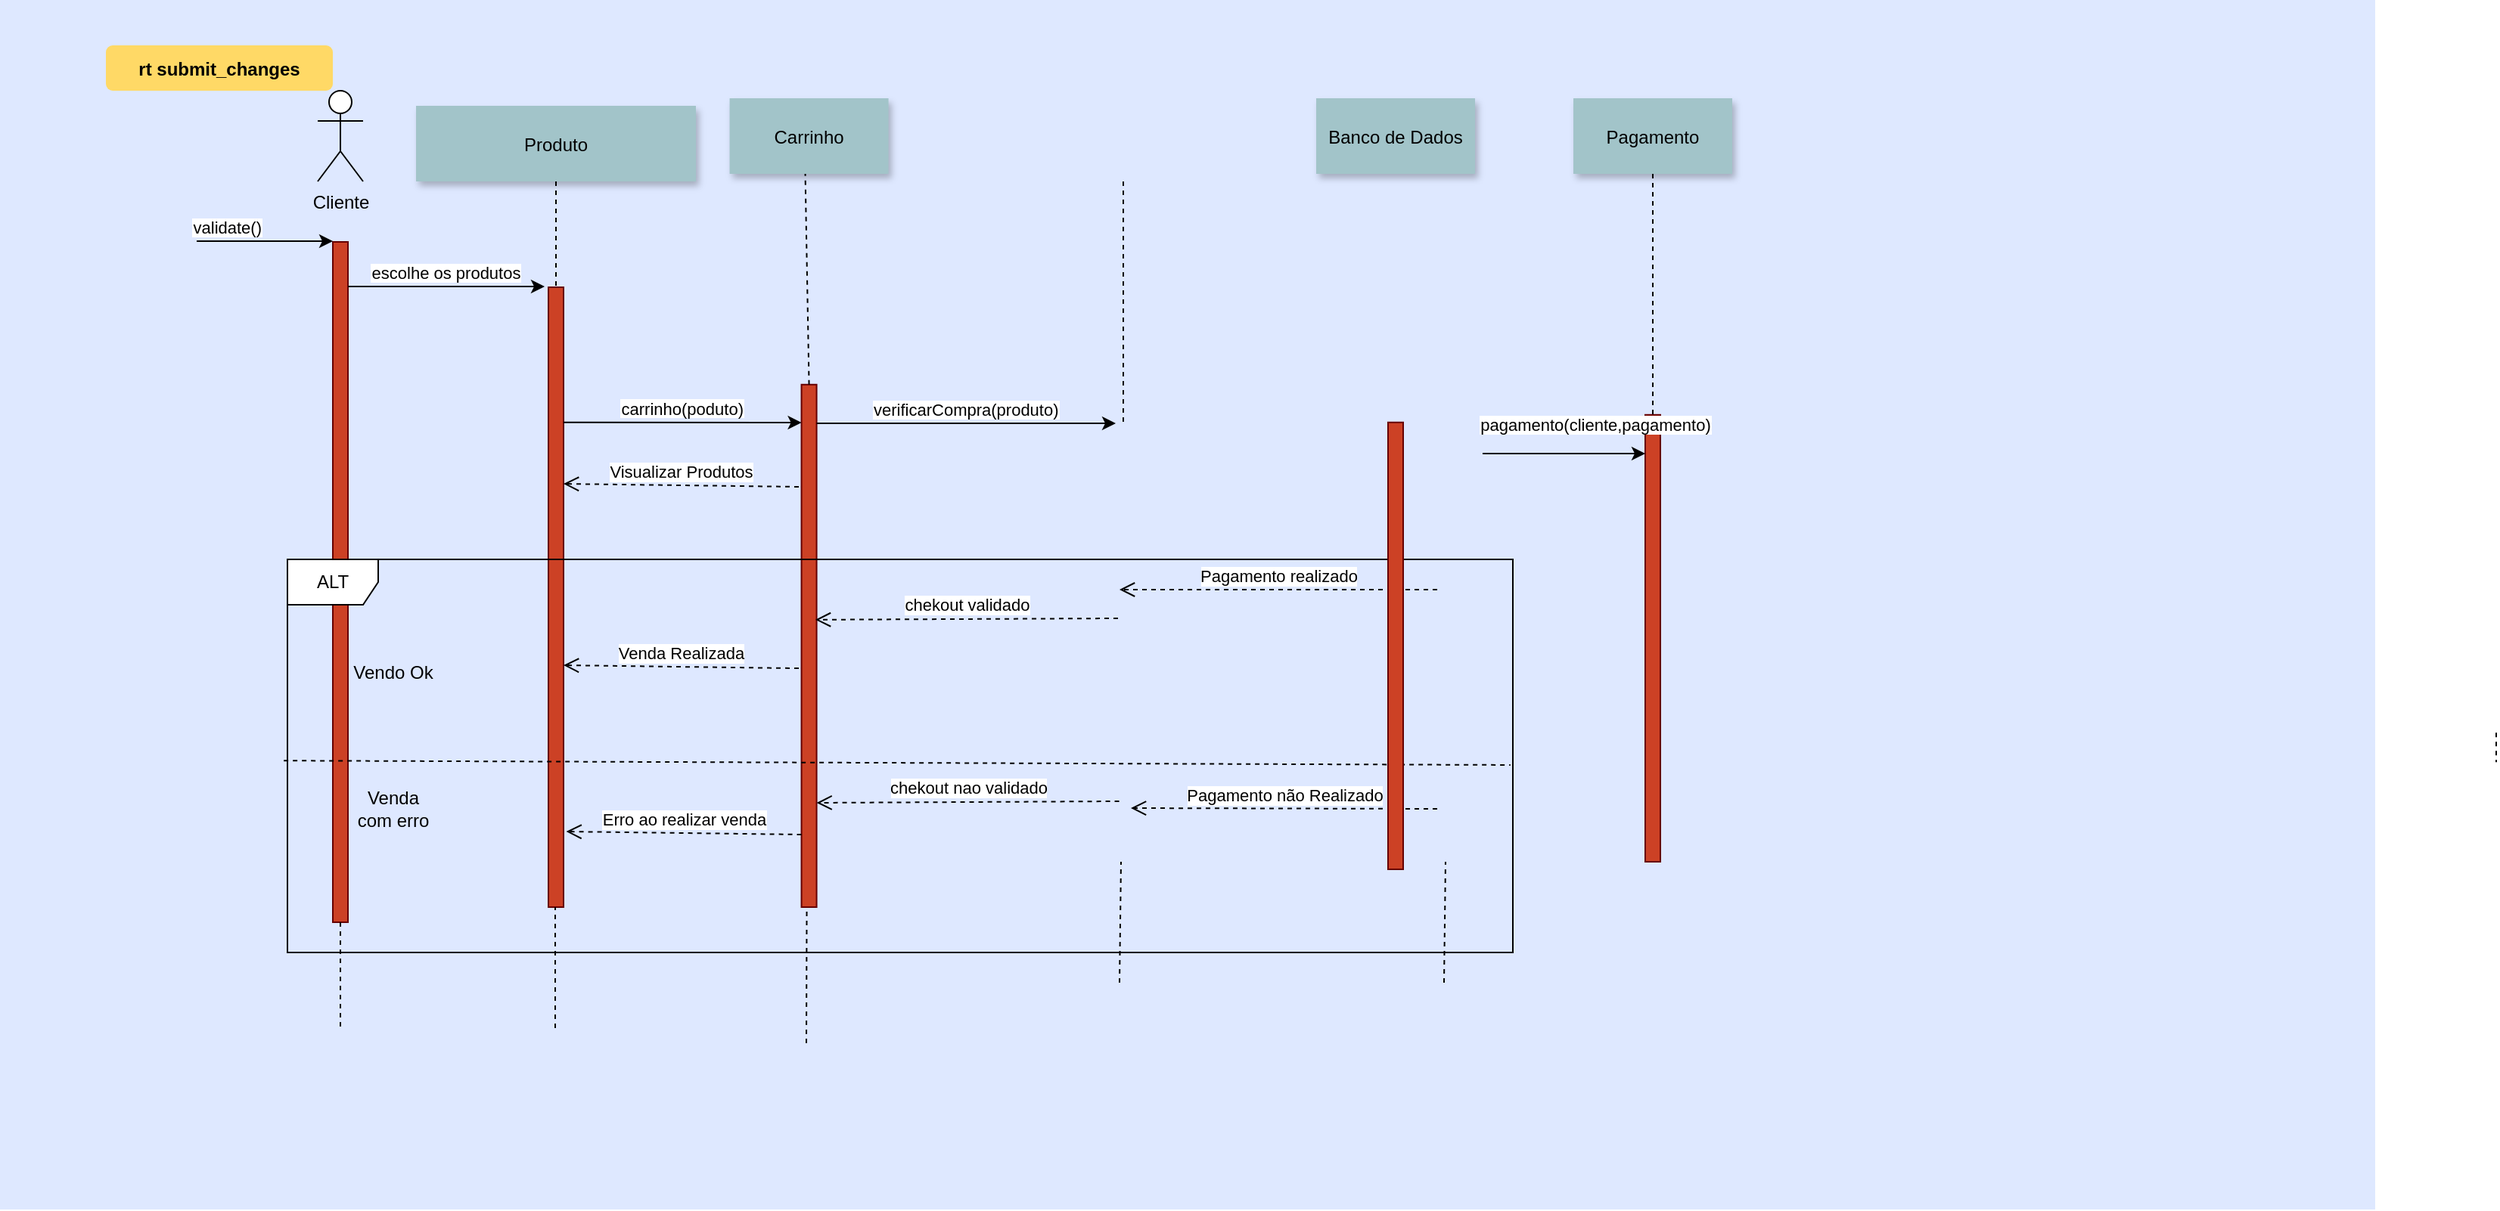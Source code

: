 <mxfile version="26.2.12">
  <diagram name="Page-1" id="9361dd3d-8414-5efd-6122-117bd74ce7a7">
    <mxGraphModel dx="1828" dy="1177" grid="1" gridSize="10" guides="1" tooltips="1" connect="1" arrows="1" fold="1" page="0" pageScale="1.5" pageWidth="826" pageHeight="1169" background="none" math="0" shadow="0">
      <root>
        <mxCell id="0" />
        <mxCell id="1" parent="0" />
        <mxCell id="69" value="" style="fillColor=#DEE8FF;strokeColor=none" parent="1" vertex="1">
          <mxGeometry x="-20" y="-10" width="1570" height="800" as="geometry" />
        </mxCell>
        <mxCell id="2" value="" style="fillColor=#CC4125;strokeColor=#660000" parent="1" vertex="1">
          <mxGeometry x="200" y="150" width="10" height="450" as="geometry" />
        </mxCell>
        <mxCell id="3" value="validate()" style="edgeStyle=none;verticalLabelPosition=top;verticalAlign=bottom;labelPosition=left;align=right" parent="1" edge="1">
          <mxGeometry x="110" y="49.5" width="100" height="100" as="geometry">
            <mxPoint x="110" y="149.5" as="sourcePoint" />
            <mxPoint x="200" y="149.5" as="targetPoint" />
          </mxGeometry>
        </mxCell>
        <mxCell id="6" value="" style="fillColor=#CC4125;strokeColor=#660000" parent="1" vertex="1">
          <mxGeometry x="342.5" y="180" width="10" height="410" as="geometry" />
        </mxCell>
        <mxCell id="7" value="Produto" style="shadow=1;fillColor=#A2C4C9;strokeColor=none" parent="1" vertex="1">
          <mxGeometry x="255" y="60" width="185" height="50" as="geometry" />
        </mxCell>
        <mxCell id="8" value="" style="edgeStyle=none;endArrow=none;dashed=1" parent="1" source="7" target="6" edge="1">
          <mxGeometry x="272.335" y="165" width="100" height="100" as="geometry">
            <mxPoint x="347.259" y="110" as="sourcePoint" />
            <mxPoint x="347.576" y="165" as="targetPoint" />
          </mxGeometry>
        </mxCell>
        <mxCell id="9" value="escolhe os produtos" style="edgeStyle=none;verticalLabelPosition=top;verticalAlign=bottom" parent="1" edge="1">
          <mxGeometry x="220" y="92" width="100" height="100" as="geometry">
            <mxPoint x="210" y="179.5" as="sourcePoint" />
            <mxPoint x="340" y="179.5" as="targetPoint" />
          </mxGeometry>
        </mxCell>
        <mxCell id="15" value="Carrinho" style="shadow=1;fillColor=#A2C4C9;strokeColor=none" parent="1" vertex="1">
          <mxGeometry x="462.284" y="55.0" width="105" height="50" as="geometry" />
        </mxCell>
        <mxCell id="17" value="" style="fillColor=#CC4125;strokeColor=#660000" parent="1" vertex="1">
          <mxGeometry x="509.78" y="244.39" width="10" height="345.61" as="geometry" />
        </mxCell>
        <mxCell id="19" value="carrinho(poduto)" style="edgeStyle=elbowEdgeStyle;elbow=vertical;verticalLabelPosition=top;verticalAlign=bottom" parent="1" edge="1">
          <mxGeometry x="350" y="290" width="100" height="100" as="geometry">
            <mxPoint x="352.5" y="269.39" as="sourcePoint" />
            <mxPoint x="509.78" y="269.39" as="targetPoint" />
          </mxGeometry>
        </mxCell>
        <mxCell id="23" value="" style="edgeStyle=none;endArrow=none;dashed=1" parent="1" edge="1">
          <mxGeometry x="614.488" y="175.0" width="100" height="100" as="geometry">
            <mxPoint x="722.5" y="110" as="sourcePoint" />
            <mxPoint x="722.5" y="269.39" as="targetPoint" />
          </mxGeometry>
        </mxCell>
        <mxCell id="26" value="" style="fillColor=#CC4125;strokeColor=#660000" parent="1" vertex="1">
          <mxGeometry x="1067.5" y="264.39" width="10" height="295.61" as="geometry" />
        </mxCell>
        <mxCell id="27" value="verificarCompra(produto)" style="edgeStyle=elbowEdgeStyle;elbow=vertical;verticalLabelPosition=top;verticalAlign=bottom" parent="1" source="17" edge="1">
          <mxGeometry x="540" y="270" width="100" height="100" as="geometry">
            <mxPoint x="540" y="370" as="sourcePoint" />
            <mxPoint x="717.5" y="270" as="targetPoint" />
            <Array as="points">
              <mxPoint x="590" y="270" />
            </Array>
          </mxGeometry>
        </mxCell>
        <mxCell id="34" value="pagamento(cliente,pagamento)" style="edgeStyle=elbowEdgeStyle;elbow=vertical;verticalLabelPosition=top;verticalAlign=bottom;" parent="1" edge="1">
          <mxGeometry width="100" height="100" as="geometry">
            <mxPoint x="960" y="290" as="sourcePoint" />
            <mxPoint x="1067.5" y="290" as="targetPoint" />
            <Array as="points">
              <mxPoint x="1007.5" y="290" />
            </Array>
            <mxPoint x="21" y="-10" as="offset" />
          </mxGeometry>
        </mxCell>
        <mxCell id="52" value="" style="edgeStyle=none;endArrow=none;dashed=1" parent="1" edge="1">
          <mxGeometry x="376.571" y="339.697" width="100" height="100" as="geometry">
            <mxPoint x="347" y="670" as="sourcePoint" />
            <mxPoint x="347" y="589.997" as="targetPoint" />
          </mxGeometry>
        </mxCell>
        <mxCell id="71" value="rt submit_changes" style="rounded=1;fontStyle=1;fillColor=#FFD966;strokeColor=none" parent="1" vertex="1">
          <mxGeometry x="50" y="20" width="150" height="30" as="geometry" />
        </mxCell>
        <mxCell id="p8hi7T_ptQwUDlavAlt5-89" value="Cliente" style="shape=umlActor;verticalLabelPosition=bottom;verticalAlign=top;html=1;outlineConnect=0;" vertex="1" parent="1">
          <mxGeometry x="190" y="50" width="30" height="60" as="geometry" />
        </mxCell>
        <mxCell id="p8hi7T_ptQwUDlavAlt5-90" value="" style="edgeStyle=none;endArrow=none;dashed=1;" edge="1" parent="1">
          <mxGeometry x="376.571" y="339.697" width="100" height="100" as="geometry">
            <mxPoint x="1630" y="474.657" as="sourcePoint" />
            <mxPoint x="1630" y="494.123" as="targetPoint" />
          </mxGeometry>
        </mxCell>
        <mxCell id="p8hi7T_ptQwUDlavAlt5-91" value="" style="edgeStyle=none;endArrow=none;dashed=1" edge="1" parent="1">
          <mxGeometry x="376.571" y="339.697" width="100" height="100" as="geometry">
            <mxPoint x="205" y="600" as="sourcePoint" />
            <mxPoint x="205" y="670" as="targetPoint" />
          </mxGeometry>
        </mxCell>
        <mxCell id="p8hi7T_ptQwUDlavAlt5-93" value="ALT" style="shape=umlFrame;whiteSpace=wrap;html=1;pointerEvents=0;" vertex="1" parent="1">
          <mxGeometry x="170" y="360" width="810" height="260" as="geometry" />
        </mxCell>
        <mxCell id="p8hi7T_ptQwUDlavAlt5-94" value="Pagamento" style="shadow=1;fillColor=#A2C4C9;strokeColor=none" vertex="1" parent="1">
          <mxGeometry x="1020" y="55" width="105" height="50" as="geometry" />
        </mxCell>
        <mxCell id="p8hi7T_ptQwUDlavAlt5-95" value="" style="edgeStyle=none;endArrow=none;dashed=1;entryX=0.5;entryY=0;entryDx=0;entryDy=0;exitX=0.5;exitY=1;exitDx=0;exitDy=0;" edge="1" parent="1" source="p8hi7T_ptQwUDlavAlt5-94" target="26">
          <mxGeometry x="614.488" y="175.0" width="100" height="100" as="geometry">
            <mxPoint x="934.5" y="105" as="sourcePoint" />
            <mxPoint x="934.5" y="264" as="targetPoint" />
            <Array as="points" />
          </mxGeometry>
        </mxCell>
        <mxCell id="p8hi7T_ptQwUDlavAlt5-101" value="" style="endArrow=none;dashed=1;html=1;rounded=0;exitX=-0.003;exitY=0.512;exitDx=0;exitDy=0;exitPerimeter=0;entryX=0.998;entryY=0.523;entryDx=0;entryDy=0;entryPerimeter=0;" edge="1" parent="1" source="p8hi7T_ptQwUDlavAlt5-93" target="p8hi7T_ptQwUDlavAlt5-93">
          <mxGeometry width="50" height="50" relative="1" as="geometry">
            <mxPoint x="600" y="400" as="sourcePoint" />
            <mxPoint x="650" y="350" as="targetPoint" />
          </mxGeometry>
        </mxCell>
        <mxCell id="p8hi7T_ptQwUDlavAlt5-102" value="" style="edgeStyle=none;endArrow=none;dashed=1" edge="1" parent="1">
          <mxGeometry x="376.571" y="339.697" width="100" height="100" as="geometry">
            <mxPoint x="513" y="680" as="sourcePoint" />
            <mxPoint x="513.28" y="589.997" as="targetPoint" />
          </mxGeometry>
        </mxCell>
        <mxCell id="p8hi7T_ptQwUDlavAlt5-103" value="" style="edgeStyle=none;endArrow=none;dashed=1" edge="1" parent="1">
          <mxGeometry x="376.571" y="339.697" width="100" height="100" as="geometry">
            <mxPoint x="720" y="640" as="sourcePoint" />
            <mxPoint x="721" y="559.997" as="targetPoint" />
          </mxGeometry>
        </mxCell>
        <mxCell id="p8hi7T_ptQwUDlavAlt5-107" value="" style="edgeStyle=none;endArrow=none;dashed=1" edge="1" parent="1">
          <mxGeometry x="376.571" y="339.697" width="100" height="100" as="geometry">
            <mxPoint x="934.5" y="640" as="sourcePoint" />
            <mxPoint x="935.5" y="559.997" as="targetPoint" />
          </mxGeometry>
        </mxCell>
        <mxCell id="p8hi7T_ptQwUDlavAlt5-111" value="chekout validado" style="html=1;verticalAlign=bottom;endArrow=open;dashed=1;endSize=8;curved=0;rounded=0;exitX=0.15;exitY=0.446;exitDx=0;exitDy=0;entryX=0.922;entryY=0.45;entryDx=0;entryDy=0;entryPerimeter=0;exitPerimeter=0;" edge="1" parent="1" target="17">
          <mxGeometry relative="1" as="geometry">
            <mxPoint x="670" y="405" as="targetPoint" />
            <mxPoint x="719" y="399.002" as="sourcePoint" />
          </mxGeometry>
        </mxCell>
        <mxCell id="p8hi7T_ptQwUDlavAlt5-112" value="Pagamento realizado" style="html=1;verticalAlign=bottom;endArrow=open;dashed=1;endSize=8;curved=0;rounded=0;" edge="1" parent="1">
          <mxGeometry relative="1" as="geometry">
            <mxPoint x="720" y="380" as="targetPoint" />
            <mxPoint x="930" y="380" as="sourcePoint" />
          </mxGeometry>
        </mxCell>
        <mxCell id="p8hi7T_ptQwUDlavAlt5-114" value="Venda Realizada" style="html=1;verticalAlign=bottom;endArrow=open;dashed=1;endSize=8;curved=0;rounded=0;exitX=-0.178;exitY=0.543;exitDx=0;exitDy=0;exitPerimeter=0;" edge="1" parent="1" source="17">
          <mxGeometry relative="1" as="geometry">
            <mxPoint x="352.5" y="430" as="targetPoint" />
            <mxPoint x="562.5" y="430" as="sourcePoint" />
          </mxGeometry>
        </mxCell>
        <mxCell id="p8hi7T_ptQwUDlavAlt5-115" value="Erro ao realizar venda" style="html=1;verticalAlign=bottom;endArrow=open;dashed=1;endSize=8;curved=0;rounded=0;exitX=-0.178;exitY=0.543;exitDx=0;exitDy=0;exitPerimeter=0;" edge="1" parent="1">
          <mxGeometry relative="1" as="geometry">
            <mxPoint x="354.28" y="540" as="targetPoint" />
            <mxPoint x="509.78" y="542" as="sourcePoint" />
          </mxGeometry>
        </mxCell>
        <mxCell id="p8hi7T_ptQwUDlavAlt5-116" value="Venda com erro" style="text;html=1;align=center;verticalAlign=middle;whiteSpace=wrap;rounded=0;" vertex="1" parent="1">
          <mxGeometry x="210" y="510" width="60" height="30" as="geometry" />
        </mxCell>
        <mxCell id="p8hi7T_ptQwUDlavAlt5-117" value="Vendo Ok" style="text;html=1;align=center;verticalAlign=middle;whiteSpace=wrap;rounded=0;" vertex="1" parent="1">
          <mxGeometry x="210" y="420" width="60" height="30" as="geometry" />
        </mxCell>
        <mxCell id="p8hi7T_ptQwUDlavAlt5-118" value="" style="edgeStyle=none;endArrow=none;dashed=1;exitX=0.5;exitY=0;exitDx=0;exitDy=0;" edge="1" parent="1" source="17">
          <mxGeometry x="376.571" y="339.697" width="100" height="100" as="geometry">
            <mxPoint x="512" y="195" as="sourcePoint" />
            <mxPoint x="512.28" y="104.997" as="targetPoint" />
          </mxGeometry>
        </mxCell>
        <mxCell id="p8hi7T_ptQwUDlavAlt5-119" value="Visualizar Produtos" style="html=1;verticalAlign=bottom;endArrow=open;dashed=1;endSize=8;curved=0;rounded=0;exitX=-0.178;exitY=0.543;exitDx=0;exitDy=0;exitPerimeter=0;" edge="1" parent="1">
          <mxGeometry relative="1" as="geometry">
            <mxPoint x="352.5" y="310" as="targetPoint" />
            <mxPoint x="508" y="312" as="sourcePoint" />
          </mxGeometry>
        </mxCell>
        <mxCell id="p8hi7T_ptQwUDlavAlt5-120" value="Pagamento não Realizado" style="html=1;verticalAlign=bottom;endArrow=open;dashed=1;endSize=8;curved=0;rounded=0;" edge="1" parent="1">
          <mxGeometry relative="1" as="geometry">
            <mxPoint x="727.5" y="524.5" as="targetPoint" />
            <mxPoint x="930" y="525" as="sourcePoint" />
          </mxGeometry>
        </mxCell>
        <mxCell id="p8hi7T_ptQwUDlavAlt5-121" value="chekout nao validado" style="html=1;verticalAlign=bottom;endArrow=open;dashed=1;endSize=8;curved=0;rounded=0;exitX=0.15;exitY=0.446;exitDx=0;exitDy=0;entryX=0.922;entryY=0.45;entryDx=0;entryDy=0;entryPerimeter=0;exitPerimeter=0;" edge="1" parent="1">
          <mxGeometry relative="1" as="geometry">
            <mxPoint x="519.78" y="521" as="targetPoint" />
            <mxPoint x="719.78" y="520" as="sourcePoint" />
          </mxGeometry>
        </mxCell>
        <mxCell id="p8hi7T_ptQwUDlavAlt5-123" value="Banco de Dados" style="shadow=1;fillColor=#A2C4C9;strokeColor=none" vertex="1" parent="1">
          <mxGeometry x="850" y="55" width="105" height="50" as="geometry" />
        </mxCell>
        <mxCell id="p8hi7T_ptQwUDlavAlt5-124" value="" style="fillColor=#CC4125;strokeColor=#660000" vertex="1" parent="1">
          <mxGeometry x="897.5" y="269.39" width="10" height="295.61" as="geometry" />
        </mxCell>
      </root>
    </mxGraphModel>
  </diagram>
</mxfile>
